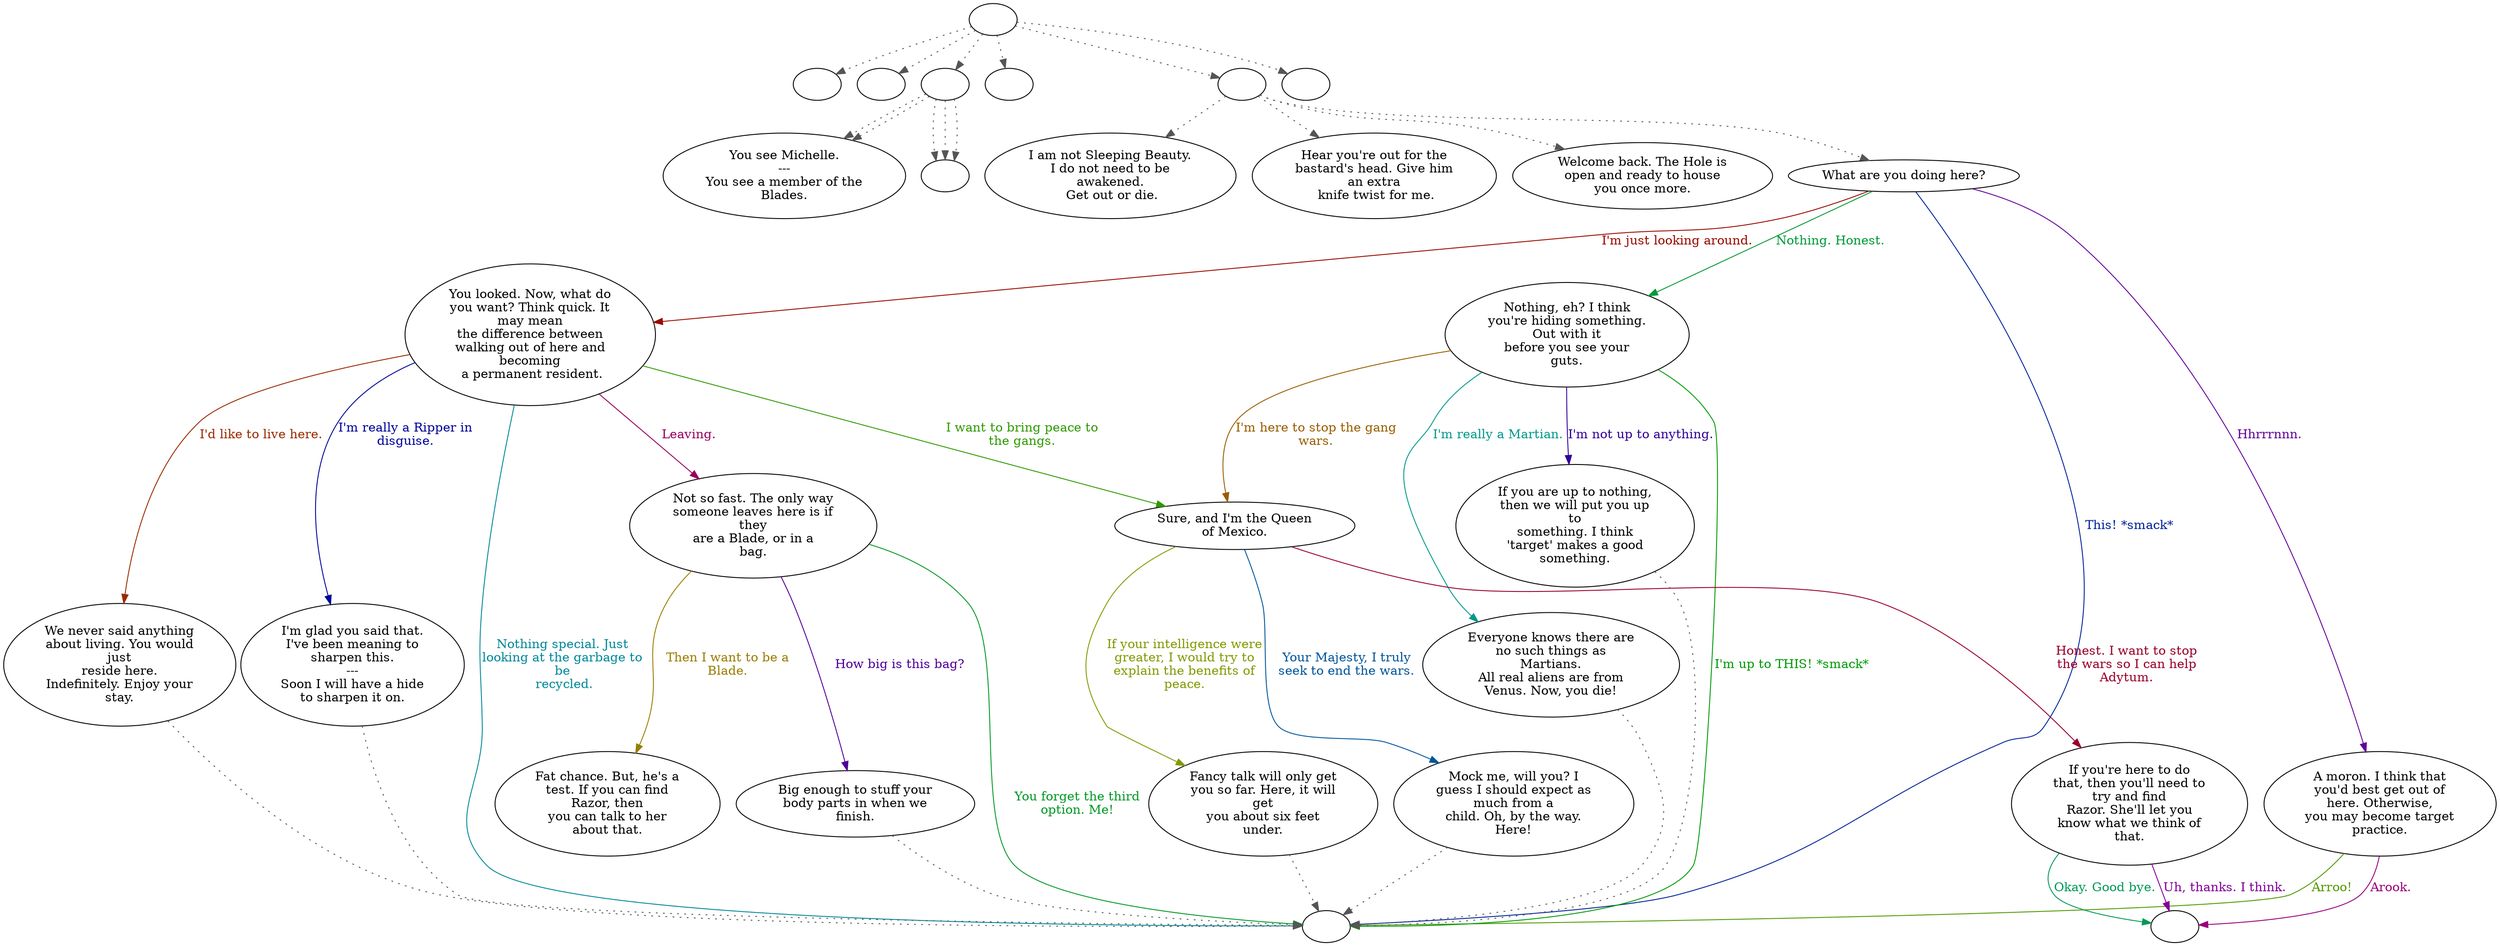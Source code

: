 digraph MICHELLE {
  "start" [style=filled       fillcolor="#FFFFFF"       color="#000000"]
  "start" -> "critter_p_proc" [style=dotted color="#555555"]
  "start" -> "destroy_p_proc" [style=dotted color="#555555"]
  "start" -> "look_at_p_proc" [style=dotted color="#555555"]
  "start" -> "pickup_p_proc" [style=dotted color="#555555"]
  "start" -> "talk_p_proc" [style=dotted color="#555555"]
  "start" -> "timed_event_p_proc" [style=dotted color="#555555"]
  "start" [label=""]
  "critter_p_proc" [style=filled       fillcolor="#FFFFFF"       color="#000000"]
  "critter_p_proc" [label=""]
  "destroy_p_proc" [style=filled       fillcolor="#FFFFFF"       color="#000000"]
  "destroy_p_proc" [label=""]
  "look_at_p_proc" [style=filled       fillcolor="#FFFFFF"       color="#000000"]
  "look_at_p_proc" -> "show_true_name" [style=dotted color="#555555"]
  "look_at_p_proc" -> "show_false_name" [style=dotted color="#555555"]
  "look_at_p_proc" -> "show_false_name" [style=dotted color="#555555"]
  "look_at_p_proc" -> "show_false_name" [style=dotted color="#555555"]
  "look_at_p_proc" -> "show_true_name" [style=dotted color="#555555"]
  "look_at_p_proc" [label=""]
  "pickup_p_proc" [style=filled       fillcolor="#FFFFFF"       color="#000000"]
  "pickup_p_proc" [label=""]
  "timed_event_p_proc" [style=filled       fillcolor="#FFFFFF"       color="#000000"]
  "timed_event_p_proc" [label=""]
  "talk_p_proc" [style=filled       fillcolor="#FFFFFF"       color="#000000"]
  "talk_p_proc" -> "Michelle15" [style=dotted color="#555555"]
  "talk_p_proc" -> "Michelle16" [style=dotted color="#555555"]
  "talk_p_proc" -> "Michelle17" [style=dotted color="#555555"]
  "talk_p_proc" -> "Michelle00" [style=dotted color="#555555"]
  "talk_p_proc" [label=""]
  "show_true_name" [style=filled       fillcolor="#FFFFFF"       color="#000000"]
  "show_true_name" [label="You see Michelle.\n---\nYou see a member of the\nBlades."]
  "show_false_name" [style=filled       fillcolor="#FFFFFF"       color="#000000"]
  "show_false_name" [label=""]
  "Michelle00" [style=filled       fillcolor="#FFFFFF"       color="#000000"]
  "Michelle00" [label="What are you doing here?"]
  "Michelle00" -> "Michelle01" [label="Hhrrrnnn." color="#640099" fontcolor="#640099"]
  "Michelle00" -> "Michelle02" [label="Nothing. Honest." color="#009937" fontcolor="#009937"]
  "Michelle00" -> "Michelle09" [label="I'm just looking around." color="#990A00" fontcolor="#990A00"]
  "Michelle00" -> "MichelleCombat" [label="This! *smack*" color="#002299" fontcolor="#002299"]
  "Michelle01" [style=filled       fillcolor="#FFFFFF"       color="#000000"]
  "Michelle01" [label="A moron. I think that\nyou'd best get out of\nhere. Otherwise,\nyou may become target\npractice."]
  "Michelle01" -> "MichelleCombat" [label="Arroo!" color="#4F9900" fontcolor="#4F9900"]
  "Michelle01" -> "MichelleEnd" [label="Arook." color="#99007B" fontcolor="#99007B"]
  "Michelle02" [style=filled       fillcolor="#FFFFFF"       color="#000000"]
  "Michelle02" [label="Nothing, eh? I think\nyou're hiding something.\nOut with it\nbefore you see your\nguts."]
  "Michelle02" -> "Michelle03" [label="I'm really a Martian." color="#00998A" fontcolor="#00998A"]
  "Michelle02" -> "Michelle04" [label="I'm here to stop the gang\nwars." color="#995D00" fontcolor="#995D00"]
  "Michelle02" -> "Michelle08" [label="I'm not up to anything." color="#310099" fontcolor="#310099"]
  "Michelle02" -> "MichelleCombat" [label="I'm up to THIS! *smack*" color="#009904" fontcolor="#009904"]
  "Michelle03" [style=filled       fillcolor="#FFFFFF"       color="#000000"]
  "Michelle03" -> "MichelleCombat" [style=dotted color="#555555"]
  "Michelle03" [label="Everyone knows there are\nno such things as\nMartians.\nAll real aliens are from\nVenus. Now, you die!"]
  "Michelle04" [style=filled       fillcolor="#FFFFFF"       color="#000000"]
  "Michelle04" [label="Sure, and I'm the Queen\nof Mexico."]
  "Michelle04" -> "Michelle05" [label="Honest. I want to stop\nthe wars so I can help\nAdytum." color="#990029" fontcolor="#990029"]
  "Michelle04" -> "Michelle06" [label="Your Majesty, I truly\nseek to end the wars." color="#005599" fontcolor="#005599"]
  "Michelle04" -> "Michelle07" [label="If your intelligence were\ngreater, I would try to\nexplain the benefits of\npeace." color="#829900" fontcolor="#829900"]
  "Michelle05" [style=filled       fillcolor="#FFFFFF"       color="#000000"]
  "Michelle05" [label="If you're here to do\nthat, then you'll need to\ntry and find\nRazor. She'll let you\nknow what we think of\nthat."]
  "Michelle05" -> "MichelleEnd" [label="Uh, thanks. I think." color="#830099" fontcolor="#830099"]
  "Michelle05" -> "MichelleEnd" [label="Okay. Good bye." color="#009957" fontcolor="#009957"]
  "Michelle06" [style=filled       fillcolor="#FFFFFF"       color="#000000"]
  "Michelle06" -> "MichelleCombat" [style=dotted color="#555555"]
  "Michelle06" [label="Mock me, will you? I\nguess I should expect as\nmuch from a\nchild. Oh, by the way.\nHere!"]
  "Michelle07" [style=filled       fillcolor="#FFFFFF"       color="#000000"]
  "Michelle07" -> "MichelleCombat" [style=dotted color="#555555"]
  "Michelle07" [label="Fancy talk will only get\nyou so far. Here, it will\nget\nyou about six feet\nunder."]
  "Michelle08" [style=filled       fillcolor="#FFFFFF"       color="#000000"]
  "Michelle08" -> "MichelleCombat" [style=dotted color="#555555"]
  "Michelle08" [label="If you are up to nothing,\nthen we will put you up\nto\nsomething. I think\n'target' makes a good\nsomething."]
  "Michelle09" [style=filled       fillcolor="#FFFFFF"       color="#000000"]
  "Michelle09" [label="You looked. Now, what do\nyou want? Think quick. It\nmay mean\nthe difference between\nwalking out of here and\nbecoming\n a permanent resident."]
  "Michelle09" -> "Michelle10" [label="I'd like to live here." color="#992A00" fontcolor="#992A00"]
  "Michelle09" -> "Michelle11" [label="I'm really a Ripper in\ndisguise." color="#000399" fontcolor="#000399"]
  "Michelle09" -> "Michelle04" [label="I want to bring peace to\nthe gangs." color="#2F9900" fontcolor="#2F9900"]
  "Michelle09" -> "Michelle12" [label="Leaving." color="#99005C" fontcolor="#99005C"]
  "Michelle09" -> "MichelleCombat" [label="Nothing special. Just\nlooking at the garbage to\nbe\n recycled." color="#008899" fontcolor="#008899"]
  "Michelle10" [style=filled       fillcolor="#FFFFFF"       color="#000000"]
  "Michelle10" -> "MichelleCombat" [style=dotted color="#555555"]
  "Michelle10" [label="We never said anything\nabout living. You would\njust\nreside here.\nIndefinitely. Enjoy your\nstay."]
  "Michelle11" [style=filled       fillcolor="#FFFFFF"       color="#000000"]
  "Michelle11" -> "MichelleCombat" [style=dotted color="#555555"]
  "Michelle11" [label="I'm glad you said that.\nI've been meaning to\nsharpen this.\n---\nSoon I will have a hide\nto sharpen it on."]
  "Michelle12" [style=filled       fillcolor="#FFFFFF"       color="#000000"]
  "Michelle12" [label="Not so fast. The only way\nsomeone leaves here is if\nthey\nare a Blade, or in a\nbag."]
  "Michelle12" -> "Michelle13" [label="Then I want to be a\nBlade." color="#997D00" fontcolor="#997D00"]
  "Michelle12" -> "Michelle14" [label="How big is this bag?" color="#500099" fontcolor="#500099"]
  "Michelle12" -> "MichelleCombat" [label="You forget the third\noption. Me!" color="#009924" fontcolor="#009924"]
  "Michelle13" [style=filled       fillcolor="#FFFFFF"       color="#000000"]
  "Michelle13" [label="Fat chance. But, he's a\ntest. If you can find\nRazor, then\nyou can talk to her\nabout that."]
  "Michelle14" [style=filled       fillcolor="#FFFFFF"       color="#000000"]
  "Michelle14" -> "MichelleCombat" [style=dotted color="#555555"]
  "Michelle14" [label="Big enough to stuff your\nbody parts in when we\nfinish."]
  "Michelle15" [style=filled       fillcolor="#FFFFFF"       color="#000000"]
  "Michelle15" [label="I am not Sleeping Beauty.\nI do not need to be\nawakened.\n Get out or die."]
  "Michelle16" [style=filled       fillcolor="#FFFFFF"       color="#000000"]
  "Michelle16" [label="Hear you're out for the\nbastard's head. Give him\nan extra\n knife twist for me."]
  "Michelle17" [style=filled       fillcolor="#FFFFFF"       color="#000000"]
  "Michelle17" [label="Welcome back. The Hole is\nopen and ready to house\nyou once more."]
  "MichelleCombat" [style=filled       fillcolor="#FFFFFF"       color="#000000"]
  "MichelleCombat" [label=""]
  "MichelleEnd" [style=filled       fillcolor="#FFFFFF"       color="#000000"]
  "MichelleEnd" [label=""]
}
